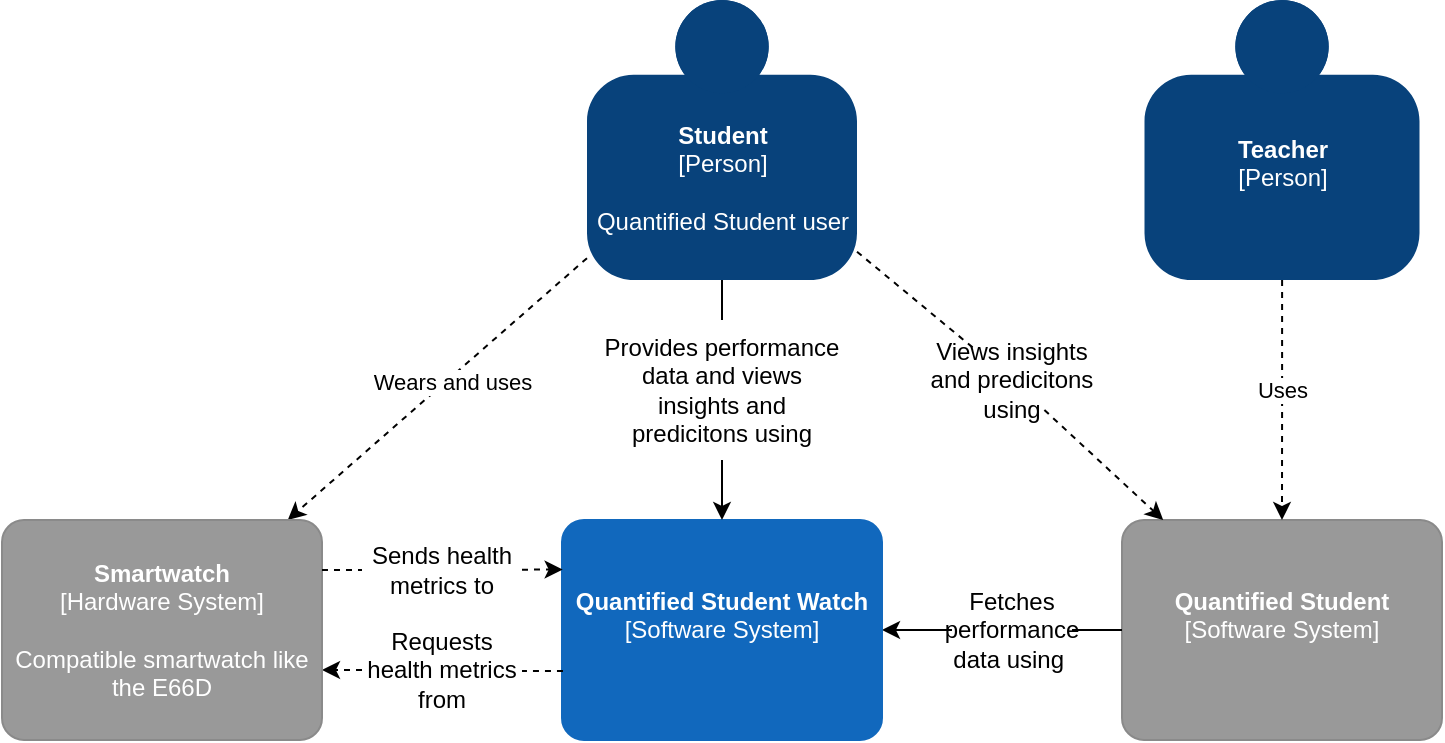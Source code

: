 <mxfile version="15.9.5" type="google" pages="4"><diagram id="r4ugQCo9RGXj-DaAHsYB" name="Context"><mxGraphModel dx="1038" dy="635" grid="1" gridSize="10" guides="1" tooltips="1" connect="1" arrows="1" fold="1" page="1" pageScale="1" pageWidth="850" pageHeight="1100" math="0" shadow="0"><root><mxCell id="0"/><mxCell id="1" parent="0"/><mxCell id="RncgOZN2GwANFHtEWUyA-7" style="edgeStyle=orthogonalEdgeStyle;rounded=0;orthogonalLoop=1;jettySize=auto;html=1;exitX=0;exitY=0.5;exitDx=0;exitDy=0;exitPerimeter=0;startArrow=none;" parent="1" source="aAGBp2uq2jqQQgpcxniH-6" target="RncgOZN2GwANFHtEWUyA-1" edge="1"><mxGeometry relative="1" as="geometry"/></mxCell><mxCell id="-82ApleVTWaqlhEGTbf2-3" style="edgeStyle=orthogonalEdgeStyle;rounded=0;orthogonalLoop=1;jettySize=auto;html=1;startArrow=none;entryX=1;entryY=0.682;entryDx=0;entryDy=0;entryPerimeter=0;dashed=1;" parent="1" source="-82ApleVTWaqlhEGTbf2-2" target="oMGgFRGqNjc1zTATvkdT-2" edge="1"><mxGeometry relative="1" as="geometry"><Array as="points"><mxPoint x="160" y="335"/></Array></mxGeometry></mxCell><object placeholders="1" c4Name="Quantified Student Watch" c4Type="Software System" c4Description="" label="&lt;b&gt;%c4Name%&lt;/b&gt;&lt;div&gt;[%c4Type%]&lt;/div&gt;&lt;br&gt;&lt;div&gt;%c4Description%&lt;/div&gt;" id="RncgOZN2GwANFHtEWUyA-1"><mxCell style="rounded=1;whiteSpace=wrap;html=1;labelBackgroundColor=none;fillColor=#1168BD;fontColor=#ffffff;align=center;arcSize=10;strokeColor=#1168BD;metaEdit=1;metaData={&quot;c4Type&quot;:{&quot;editable&quot;:false}};points=[[0.25,0,0],[0.5,0,0],[0.75,0,0],[1,0.25,0],[1,0.5,0],[1,0.75,0],[0.75,1,0],[0.5,1,0],[0.25,1,0],[0,0.75,0],[0,0.5,0],[0,0.25,0]];" parent="1" vertex="1"><mxGeometry x="280" y="260" width="160" height="110.0" as="geometry"/></mxCell></object><object placeholders="1" c4Name="Quantified Student" c4Type="Software System" c4Description="" label="&lt;b&gt;%c4Name%&lt;/b&gt;&lt;div&gt;[%c4Type%]&lt;/div&gt;&lt;br&gt;&lt;div&gt;%c4Description%&lt;/div&gt;" id="RncgOZN2GwANFHtEWUyA-2"><mxCell style="rounded=1;whiteSpace=wrap;html=1;labelBackgroundColor=none;fillColor=#999999;fontColor=#ffffff;align=center;arcSize=10;strokeColor=#8A8A8A;metaEdit=1;metaData={&quot;c4Type&quot;:{&quot;editable&quot;:false}};points=[[0.25,0,0],[0.5,0,0],[0.75,0,0],[1,0.25,0],[1,0.5,0],[1,0.75,0],[0.75,1,0],[0.5,1,0],[0.25,1,0],[0,0.75,0],[0,0.5,0],[0,0.25,0]];" parent="1" vertex="1"><mxGeometry x="560" y="260" width="160" height="110.0" as="geometry"/></mxCell></object><mxCell id="RncgOZN2GwANFHtEWUyA-5" style="edgeStyle=orthogonalEdgeStyle;rounded=0;orthogonalLoop=1;jettySize=auto;html=1;startArrow=none;" parent="1" source="aAGBp2uq2jqQQgpcxniH-2" target="RncgOZN2GwANFHtEWUyA-1" edge="1"><mxGeometry relative="1" as="geometry"/></mxCell><mxCell id="oMGgFRGqNjc1zTATvkdT-6" style="rounded=0;orthogonalLoop=1;jettySize=auto;html=1;dashed=1;" parent="1" source="RncgOZN2GwANFHtEWUyA-3" target="oMGgFRGqNjc1zTATvkdT-2" edge="1"><mxGeometry relative="1" as="geometry"/></mxCell><mxCell id="jpMvqcjfUp_zbNx99FIP-2" value="Wears and uses" style="edgeLabel;html=1;align=center;verticalAlign=middle;resizable=0;points=[];" parent="oMGgFRGqNjc1zTATvkdT-6" vertex="1" connectable="0"><mxGeometry x="-0.112" y="-2" relative="1" as="geometry"><mxPoint y="5" as="offset"/></mxGeometry></mxCell><object placeholders="1" c4Name="Student" c4Type="Person" c4Description="Quantified Student user" label="&lt;b&gt;%c4Name%&lt;/b&gt;&lt;div&gt;[%c4Type%]&lt;/div&gt;&lt;br&gt;&lt;div&gt;%c4Description%&lt;/div&gt;" id="RncgOZN2GwANFHtEWUyA-3"><mxCell style="html=1;dashed=0;whitespace=wrap;fillColor=#08427b;strokeColor=none;fontColor=#ffffff;shape=mxgraph.c4.person;align=center;metaEdit=1;points=[[0.5,0,0],[1,0.5,0],[1,0.75,0],[0.75,1,0],[0.5,1,0],[0.25,1,0],[0,0.75,0],[0,0.5,0]];metaData={&quot;c4Type&quot;:{&quot;editable&quot;:false}};" parent="1" vertex="1"><mxGeometry x="292.5" width="135" height="140" as="geometry"/></mxCell></object><mxCell id="RncgOZN2GwANFHtEWUyA-9" style="rounded=0;orthogonalLoop=1;jettySize=auto;html=1;edgeStyle=orthogonalEdgeStyle;dashed=1;" parent="1" source="RncgOZN2GwANFHtEWUyA-4" target="RncgOZN2GwANFHtEWUyA-2" edge="1"><mxGeometry relative="1" as="geometry"/></mxCell><mxCell id="3UBULqxU7dHXolQ6Wb6Y-1" value="Uses" style="edgeLabel;html=1;align=center;verticalAlign=middle;resizable=0;points=[];" parent="RncgOZN2GwANFHtEWUyA-9" vertex="1" connectable="0"><mxGeometry x="-0.284" y="-1" relative="1" as="geometry"><mxPoint x="1" y="12" as="offset"/></mxGeometry></mxCell><object placeholders="1" c4Name="Teacher" c4Type="Person" c4Description="" label="&lt;b&gt;%c4Name%&lt;/b&gt;&lt;div&gt;[%c4Type%]&lt;/div&gt;&lt;br&gt;&lt;div&gt;%c4Description%&lt;/div&gt;" id="RncgOZN2GwANFHtEWUyA-4"><mxCell style="html=1;dashed=0;whitespace=wrap;fillColor=#08427b;strokeColor=none;fontColor=#ffffff;shape=mxgraph.c4.person;align=center;metaEdit=1;points=[[0.5,0,0],[1,0.5,0],[1,0.75,0],[0.75,1,0],[0.5,1,0],[0.25,1,0],[0,0.75,0],[0,0.5,0]];metaData={&quot;c4Type&quot;:{&quot;editable&quot;:false}};" parent="1" vertex="1"><mxGeometry x="571.25" width="137.5" height="140" as="geometry"/></mxCell></object><mxCell id="RncgOZN2GwANFHtEWUyA-8" style="rounded=0;orthogonalLoop=1;jettySize=auto;html=1;dashed=1;startArrow=none;" parent="1" source="aAGBp2uq2jqQQgpcxniH-9" target="RncgOZN2GwANFHtEWUyA-2" edge="1"><mxGeometry relative="1" as="geometry"/></mxCell><mxCell id="aAGBp2uq2jqQQgpcxniH-2" value="Provides performance data and views insights and predicitons using" style="text;html=1;strokeColor=none;fillColor=none;align=center;verticalAlign=middle;whiteSpace=wrap;rounded=0;" parent="1" vertex="1"><mxGeometry x="300" y="160" width="120" height="70" as="geometry"/></mxCell><mxCell id="aAGBp2uq2jqQQgpcxniH-3" value="" style="edgeStyle=orthogonalEdgeStyle;rounded=0;orthogonalLoop=1;jettySize=auto;html=1;endArrow=none;" parent="1" source="RncgOZN2GwANFHtEWUyA-3" target="aAGBp2uq2jqQQgpcxniH-2" edge="1"><mxGeometry relative="1" as="geometry"><mxPoint x="380" y="190" as="sourcePoint"/><mxPoint x="380" y="260" as="targetPoint"/></mxGeometry></mxCell><mxCell id="aAGBp2uq2jqQQgpcxniH-6" value="Fetches performance data using&amp;nbsp;" style="text;html=1;strokeColor=none;fillColor=none;align=center;verticalAlign=middle;whiteSpace=wrap;rounded=0;" parent="1" vertex="1"><mxGeometry x="475" y="300" width="60" height="30" as="geometry"/></mxCell><mxCell id="aAGBp2uq2jqQQgpcxniH-7" value="" style="edgeStyle=orthogonalEdgeStyle;rounded=0;orthogonalLoop=1;jettySize=auto;html=1;exitX=0;exitY=0.5;exitDx=0;exitDy=0;exitPerimeter=0;endArrow=none;" parent="1" source="RncgOZN2GwANFHtEWUyA-2" target="aAGBp2uq2jqQQgpcxniH-6" edge="1"><mxGeometry relative="1" as="geometry"><mxPoint x="555" y="315" as="sourcePoint"/><mxPoint x="460" y="315" as="targetPoint"/></mxGeometry></mxCell><mxCell id="aAGBp2uq2jqQQgpcxniH-9" value="Views insights and predicitons using" style="text;html=1;strokeColor=none;fillColor=none;align=center;verticalAlign=middle;whiteSpace=wrap;rounded=0;" parent="1" vertex="1"><mxGeometry x="460" y="175" width="90" height="30" as="geometry"/></mxCell><mxCell id="aAGBp2uq2jqQQgpcxniH-10" value="" style="rounded=0;orthogonalLoop=1;jettySize=auto;html=1;dashed=1;endArrow=none;" parent="1" source="RncgOZN2GwANFHtEWUyA-3" target="aAGBp2uq2jqQQgpcxniH-9" edge="1"><mxGeometry relative="1" as="geometry"><mxPoint x="425" y="119.907" as="sourcePoint"/><mxPoint x="579.388" y="260" as="targetPoint"/></mxGeometry></mxCell><mxCell id="oMGgFRGqNjc1zTATvkdT-7" style="edgeStyle=none;rounded=0;orthogonalLoop=1;jettySize=auto;html=1;startArrow=none;startFill=1;dashed=1;entryX=0.002;entryY=0.225;entryDx=0;entryDy=0;entryPerimeter=0;" parent="1" source="5QXpLCTgBa8x2Kqb3X2E-2" target="RncgOZN2GwANFHtEWUyA-1" edge="1"><mxGeometry relative="1" as="geometry"/></mxCell><object placeholders="1" c4Name="Smartwatch" c4Type="Hardware System" c4Description="Compatible smartwatch like the E66D" label="&lt;b&gt;%c4Name%&lt;/b&gt;&lt;div&gt;[%c4Type%]&lt;/div&gt;&lt;br&gt;&lt;div&gt;%c4Description%&lt;/div&gt;" id="oMGgFRGqNjc1zTATvkdT-2"><mxCell style="rounded=1;whiteSpace=wrap;html=1;labelBackgroundColor=none;fillColor=#999999;fontColor=#ffffff;align=center;arcSize=10;strokeColor=#8A8A8A;metaEdit=1;metaData={&quot;c4Type&quot;:{&quot;editable&quot;:true}};points=[[0.25,0,0],[0.5,0,0],[0.75,0,0],[1,0.25,0],[1,0.5,0],[1,0.75,0],[0.75,1,0],[0.5,1,0],[0.25,1,0],[0,0.75,0],[0,0.5,0],[0,0.25,0]];" parent="1" vertex="1"><mxGeometry y="260" width="160" height="110.0" as="geometry"/></mxCell></object><mxCell id="5QXpLCTgBa8x2Kqb3X2E-2" value="Sends health metrics to" style="text;html=1;strokeColor=none;fillColor=none;align=center;verticalAlign=middle;whiteSpace=wrap;rounded=0;" parent="1" vertex="1"><mxGeometry x="180" y="270" width="80" height="30" as="geometry"/></mxCell><mxCell id="5QXpLCTgBa8x2Kqb3X2E-3" value="" style="edgeStyle=none;rounded=0;orthogonalLoop=1;jettySize=auto;html=1;startArrow=none;startFill=0;dashed=1;endArrow=none;exitX=1;exitY=0.227;exitDx=0;exitDy=0;exitPerimeter=0;" parent="1" source="oMGgFRGqNjc1zTATvkdT-2" target="5QXpLCTgBa8x2Kqb3X2E-2" edge="1"><mxGeometry relative="1" as="geometry"><mxPoint x="200" y="315" as="sourcePoint"/><mxPoint x="290" y="315" as="targetPoint"/></mxGeometry></mxCell><mxCell id="-82ApleVTWaqlhEGTbf2-2" value="Requests health metrics from" style="text;html=1;strokeColor=none;fillColor=none;align=center;verticalAlign=middle;whiteSpace=wrap;rounded=0;" parent="1" vertex="1"><mxGeometry x="180" y="320" width="80" height="30" as="geometry"/></mxCell><mxCell id="-82ApleVTWaqlhEGTbf2-4" value="" style="edgeStyle=orthogonalEdgeStyle;rounded=0;orthogonalLoop=1;jettySize=auto;html=1;endArrow=none;dashed=1;exitX=0.003;exitY=0.686;exitDx=0;exitDy=0;entryX=1;entryY=0.5;entryDx=0;entryDy=0;exitPerimeter=0;" parent="1" source="RncgOZN2GwANFHtEWUyA-1" target="-82ApleVTWaqlhEGTbf2-2" edge="1"><mxGeometry relative="1" as="geometry"><mxPoint x="280" y="335" as="sourcePoint"/><mxPoint x="260" y="380" as="targetPoint"/></mxGeometry></mxCell></root></mxGraphModel></diagram><diagram id="vrZermJBA4XH6lAgSS60" name="Container"><mxGraphModel dx="1038" dy="635" grid="1" gridSize="10" guides="1" tooltips="1" connect="1" arrows="1" fold="1" page="1" pageScale="1" pageWidth="850" pageHeight="1100" math="0" shadow="0"><root><mxCell id="AgLf_e_iBYWpcetkO9Ak-0"/><mxCell id="AgLf_e_iBYWpcetkO9Ak-1" parent="AgLf_e_iBYWpcetkO9Ak-0"/><mxCell id="TOjAfKtjoSfhVrGKK1VR-0" style="edgeStyle=orthogonalEdgeStyle;rounded=0;orthogonalLoop=1;jettySize=auto;html=1;dashed=1;" parent="AgLf_e_iBYWpcetkO9Ak-1" source="iGzWavbqW7BlWW2lgUxQ-0" target="iGzWavbqW7BlWW2lgUxQ-9" edge="1"><mxGeometry relative="1" as="geometry"><Array as="points"><mxPoint x="770" y="455"/></Array></mxGeometry></mxCell><mxCell id="_gDTXwSiiKHXGOwaL7nw-7" value="Makes API calls to&lt;br&gt;[JSON/HTTPS]" style="edgeLabel;html=1;align=center;verticalAlign=middle;resizable=0;points=[];" parent="TOjAfKtjoSfhVrGKK1VR-0" vertex="1" connectable="0"><mxGeometry x="0.311" y="1" relative="1" as="geometry"><mxPoint x="49" y="-6" as="offset"/></mxGeometry></mxCell><object placeholders="1" c4Name="Quantified Student" c4Type="Software System" c4Description="" label="&lt;b&gt;%c4Name%&lt;/b&gt;&lt;div&gt;[%c4Type%]&lt;/div&gt;&lt;br&gt;&lt;div&gt;%c4Description%&lt;/div&gt;" id="iGzWavbqW7BlWW2lgUxQ-0"><mxCell style="rounded=1;whiteSpace=wrap;html=1;labelBackgroundColor=none;fillColor=#999999;fontColor=#ffffff;align=center;arcSize=10;strokeColor=#8A8A8A;metaEdit=1;metaData={&quot;c4Type&quot;:{&quot;editable&quot;:false}};points=[[0.25,0,0],[0.5,0,0],[0.75,0,0],[1,0.25,0],[1,0.5,0],[1,0.75,0],[0.75,1,0],[0.5,1,0],[0.25,1,0],[0,0.75,0],[0,0.5,0],[0,0.25,0]];" parent="AgLf_e_iBYWpcetkO9Ak-1" vertex="1"><mxGeometry x="690" y="240" width="160" height="110.0" as="geometry"/></mxCell></object><mxCell id="1eV_i8yiVxQSCHb4JNfb-1" style="edgeStyle=orthogonalEdgeStyle;rounded=0;orthogonalLoop=1;jettySize=auto;html=1;fontSize=12;exitX=0.5;exitY=1;exitDx=0;exitDy=0;exitPerimeter=0;startArrow=none;" parent="AgLf_e_iBYWpcetkO9Ak-1" source="_gDTXwSiiKHXGOwaL7nw-0" target="iGzWavbqW7BlWW2lgUxQ-8" edge="1"><mxGeometry relative="1" as="geometry"/></mxCell><mxCell id="TOjAfKtjoSfhVrGKK1VR-2" style="rounded=0;orthogonalLoop=1;jettySize=auto;html=1;entryX=0.459;entryY=0;entryDx=0;entryDy=0;entryPerimeter=0;startArrow=none;startFill=0;dashed=1;" parent="AgLf_e_iBYWpcetkO9Ak-1" source="JSCEpnOJBQA-nkV6Qyp9-0" target="iGzWavbqW7BlWW2lgUxQ-0" edge="1"><mxGeometry relative="1" as="geometry"/></mxCell><mxCell id="iGzWavbqW7BlWW2lgUxQ-5" style="edgeStyle=orthogonalEdgeStyle;rounded=0;orthogonalLoop=1;jettySize=auto;html=1;dashed=1;" parent="AgLf_e_iBYWpcetkO9Ak-1" source="7Hp1u4u80mzmHcJLmVHC-0" target="iGzWavbqW7BlWW2lgUxQ-0" edge="1"><mxGeometry relative="1" as="geometry"><Array as="points"/></mxGeometry></mxCell><mxCell id="P3jIL2lAvPqq74_qsvIQ-1" value="Uses" style="edgeLabel;html=1;align=center;verticalAlign=middle;resizable=0;points=[];" parent="iGzWavbqW7BlWW2lgUxQ-5" vertex="1" connectable="0"><mxGeometry x="0.221" y="2" relative="1" as="geometry"><mxPoint x="-2" y="-11" as="offset"/></mxGeometry></mxCell><mxCell id="iGzWavbqW7BlWW2lgUxQ-3" value="" style="swimlane;startSize=0;dashed=1;strokeWidth=1;perimeterSpacing=0;strokeColor=#B3B3B3;" parent="AgLf_e_iBYWpcetkO9Ak-1" vertex="1"><mxGeometry x="190" y="220" width="460" height="340" as="geometry"><mxRectangle x="190" y="220" width="50" height="40" as="alternateBounds"/></mxGeometry></mxCell><mxCell id="iGzWavbqW7BlWW2lgUxQ-14" style="edgeStyle=none;rounded=0;orthogonalLoop=1;jettySize=auto;html=1;fontSize=12;exitX=0.5;exitY=1;exitDx=0;exitDy=0;exitPerimeter=0;" parent="iGzWavbqW7BlWW2lgUxQ-3" source="iGzWavbqW7BlWW2lgUxQ-8" target="iGzWavbqW7BlWW2lgUxQ-9" edge="1"><mxGeometry relative="1" as="geometry"><Array as="points"><mxPoint x="370" y="160"/></Array></mxGeometry></mxCell><mxCell id="_gDTXwSiiKHXGOwaL7nw-6" value="Makes API calls to&lt;br&gt;[JSON/HTTPS]" style="edgeLabel;html=1;align=center;verticalAlign=middle;resizable=0;points=[];" parent="iGzWavbqW7BlWW2lgUxQ-14" vertex="1" connectable="0"><mxGeometry x="0.187" relative="1" as="geometry"><mxPoint y="-6" as="offset"/></mxGeometry></mxCell><object placeholders="1" c4Name="Mobile application" c4Type="Container" c4Technology="Android and Kotlin" c4Description="Provides an interface for the student to connect to a smartwatch and view insights and predicitons" label="&lt;b&gt;%c4Name%&lt;/b&gt;&lt;div&gt;[%c4Type%: %c4Technology%]&lt;/div&gt;&lt;br&gt;&lt;div&gt;%c4Description%&lt;/div&gt;" id="iGzWavbqW7BlWW2lgUxQ-8"><mxCell style="rounded=1;whiteSpace=wrap;html=1;labelBackgroundColor=none;fillColor=#438DD5;fontColor=#ffffff;align=center;arcSize=10;strokeColor=#3C7FC0;metaEdit=1;metaData={&quot;c4Type&quot;:{&quot;editable&quot;:false}};points=[[0.25,0,0],[0.5,0,0],[0.75,0,0],[1,0.25,0],[1,0.5,0],[1,0.75,0],[0.75,1,0],[0.5,1,0],[0.25,1,0],[0,0.75,0],[0,0.5,0],[0,0.25,0]];dashed=1;" parent="iGzWavbqW7BlWW2lgUxQ-3" vertex="1"><mxGeometry x="290" y="20" width="160" height="110.0" as="geometry"/></mxCell></object><mxCell id="iGzWavbqW7BlWW2lgUxQ-15" style="edgeStyle=none;rounded=0;orthogonalLoop=1;jettySize=auto;html=1;fontSize=12;startArrow=none;startFill=1;" parent="iGzWavbqW7BlWW2lgUxQ-3" source="_gDTXwSiiKHXGOwaL7nw-3" target="iGzWavbqW7BlWW2lgUxQ-11" edge="1"><mxGeometry relative="1" as="geometry"/></mxCell><object c4Name="REST API" c4Type="Container" c4Technology="C# and ASP.NET Core" c4Description="Provides student performance data storage via a JSON/HTTPS API" label="&lt;b&gt;%c4Name%&lt;/b&gt;&lt;div&gt;[%c4Type%: %c4Technology%]&lt;/div&gt;&lt;br&gt;&lt;div&gt;%c4Description%&lt;/div&gt;" placeholders="1" id="iGzWavbqW7BlWW2lgUxQ-9"><mxCell style="rounded=1;whiteSpace=wrap;html=1;labelBackgroundColor=none;fillColor=#438DD5;fontColor=#ffffff;align=center;arcSize=10;strokeColor=#3C7FC0;metaEdit=1;metaData={&quot;c4Type&quot;:{&quot;editable&quot;:false}};points=[[0.25,0,0],[0.5,0,0],[0.75,0,0],[1,0.25,0],[1,0.5,0],[1,0.75,0],[0.75,1,0],[0.5,1,0],[0.25,1,0],[0,0.75,0],[0,0.5,0],[0,0.25,0]];dashed=1;" parent="iGzWavbqW7BlWW2lgUxQ-3" vertex="1"><mxGeometry x="290" y="190" width="160" height="110.0" as="geometry"/></mxCell></object><object placeholders="1" c4Type="Database" c4Container="Container" c4Technology="Microsoft SQL server" c4Description="Stores student performance data" label="%c4Type%&lt;div style=&quot;font-size: 12px;&quot;&gt;[%c4Container%:&amp;nbsp;%c4Technology%]&lt;/div&gt;&lt;br style=&quot;font-size: 12px;&quot;&gt;&lt;div style=&quot;font-size: 12px;&quot;&gt;%c4Description%&lt;/div&gt;" id="iGzWavbqW7BlWW2lgUxQ-11"><mxCell style="shape=cylinder;whiteSpace=wrap;html=1;boundedLbl=1;rounded=0;labelBackgroundColor=none;fillColor=#438DD5;fontSize=12;fontColor=#ffffff;align=center;strokeColor=#3C7FC0;metaEdit=1;points=[[0.5,0,0],[1,0.25,0],[1,0.5,0],[1,0.75,0],[0.5,1,0],[0,0.75,0],[0,0.5,0],[0,0.25,0]];metaData={&quot;c4Type&quot;:{&quot;editable&quot;:false}};dashed=1;fontStyle=0" parent="iGzWavbqW7BlWW2lgUxQ-3" vertex="1"><mxGeometry x="10" y="190" width="160" height="110" as="geometry"/></mxCell></object><mxCell id="iGzWavbqW7BlWW2lgUxQ-12" value="Quantified Student Watch&lt;font&gt;&lt;br style=&quot;font-size: 12px&quot;&gt;&lt;font style=&quot;font-size: 10px&quot;&gt;Software system&lt;/font&gt;&lt;/font&gt;" style="text;html=1;align=left;verticalAlign=middle;resizable=0;points=[];autosize=1;strokeColor=none;fillColor=none;fontSize=12;" parent="iGzWavbqW7BlWW2lgUxQ-3" vertex="1"><mxGeometry y="310" width="150" height="30" as="geometry"/></mxCell><mxCell id="_gDTXwSiiKHXGOwaL7nw-3" value="Reads from and writes to" style="text;html=1;strokeColor=none;fillColor=none;align=center;verticalAlign=middle;whiteSpace=wrap;rounded=0;" parent="iGzWavbqW7BlWW2lgUxQ-3" vertex="1"><mxGeometry x="200" y="230" width="60" height="30" as="geometry"/></mxCell><mxCell id="_gDTXwSiiKHXGOwaL7nw-4" value="" style="edgeStyle=none;rounded=0;orthogonalLoop=1;jettySize=auto;html=1;fontSize=12;startArrow=classic;startFill=1;endArrow=none;" parent="iGzWavbqW7BlWW2lgUxQ-3" source="iGzWavbqW7BlWW2lgUxQ-9" target="_gDTXwSiiKHXGOwaL7nw-3" edge="1"><mxGeometry relative="1" as="geometry"><mxPoint x="390" y="455" as="sourcePoint"/><mxPoint x="270" y="455" as="targetPoint"/></mxGeometry></mxCell><mxCell id="_gDTXwSiiKHXGOwaL7nw-5" value="[Entity Framework]" style="text;html=1;strokeColor=none;fillColor=none;align=center;verticalAlign=middle;whiteSpace=wrap;rounded=0;" parent="iGzWavbqW7BlWW2lgUxQ-3" vertex="1"><mxGeometry x="160" y="260" width="140" height="30" as="geometry"/></mxCell><mxCell id="JSCEpnOJBQA-nkV6Qyp9-0" value="Views insights and predicitons using" style="text;html=1;strokeColor=none;fillColor=none;align=center;verticalAlign=middle;whiteSpace=wrap;rounded=0;" parent="AgLf_e_iBYWpcetkO9Ak-1" vertex="1"><mxGeometry x="630" y="150" width="90" height="30" as="geometry"/></mxCell><mxCell id="JSCEpnOJBQA-nkV6Qyp9-1" value="" style="rounded=0;orthogonalLoop=1;jettySize=auto;html=1;entryX=0.291;entryY=-0.012;entryDx=0;entryDy=0;entryPerimeter=0;startArrow=none;startFill=0;endArrow=none;dashed=1;" parent="AgLf_e_iBYWpcetkO9Ak-1" source="nq15gLQc5Gex7o8TPf1z-0" target="JSCEpnOJBQA-nkV6Qyp9-0" edge="1"><mxGeometry relative="1" as="geometry"><mxPoint x="650" y="124.867" as="sourcePoint"/><mxPoint x="763.44" y="240" as="targetPoint"/></mxGeometry></mxCell><mxCell id="_gDTXwSiiKHXGOwaL7nw-0" value="Provides performance data and views insights and predicitons using" style="text;html=1;strokeColor=none;fillColor=none;align=center;verticalAlign=middle;whiteSpace=wrap;rounded=0;" parent="AgLf_e_iBYWpcetkO9Ak-1" vertex="1"><mxGeometry x="495" y="150" width="130" height="70" as="geometry"/></mxCell><mxCell id="_gDTXwSiiKHXGOwaL7nw-1" value="" style="edgeStyle=orthogonalEdgeStyle;rounded=0;orthogonalLoop=1;jettySize=auto;html=1;fontSize=12;endArrow=none;" parent="AgLf_e_iBYWpcetkO9Ak-1" source="nq15gLQc5Gex7o8TPf1z-0" target="_gDTXwSiiKHXGOwaL7nw-0" edge="1"><mxGeometry relative="1" as="geometry"><mxPoint x="460" y="130" as="sourcePoint"/><mxPoint x="560.0" y="250" as="targetPoint"/><Array as="points"><mxPoint x="560" y="140"/></Array></mxGeometry></mxCell><mxCell id="FyoyluBeymThIu5S5Vs--0" style="edgeStyle=none;rounded=0;orthogonalLoop=1;jettySize=auto;html=1;dashed=1;startArrow=none;startFill=0;endArrow=classic;endFill=1;" parent="AgLf_e_iBYWpcetkO9Ak-1" source="nq15gLQc5Gex7o8TPf1z-0" target="6dyGmCs51-P326m3v4ti-0" edge="1"><mxGeometry relative="1" as="geometry"/></mxCell><mxCell id="KNlcfD-SsVbpHanWbrrm-1" value="Wears and uses" style="edgeLabel;html=1;align=center;verticalAlign=middle;resizable=0;points=[];" parent="FyoyluBeymThIu5S5Vs--0" vertex="1" connectable="0"><mxGeometry x="-0.071" y="-1" relative="1" as="geometry"><mxPoint as="offset"/></mxGeometry></mxCell><object placeholders="1" c4Name="Student" c4Type="Person" c4Description="Quantified Student user" label="&lt;b&gt;%c4Name%&lt;/b&gt;&lt;div&gt;[%c4Type%]&lt;/div&gt;&lt;br&gt;&lt;div&gt;%c4Description%&lt;/div&gt;" id="nq15gLQc5Gex7o8TPf1z-0"><mxCell style="html=1;dashed=0;whitespace=wrap;fillColor=#08427b;strokeColor=none;fontColor=#ffffff;shape=mxgraph.c4.person;align=center;metaEdit=1;points=[[0.5,0,0],[1,0.5,0],[1,0.75,0],[0.75,1,0],[0.5,1,0],[0.25,1,0],[0,0.75,0],[0,0.5,0]];metaData={&quot;c4Type&quot;:{&quot;editable&quot;:false}};" parent="AgLf_e_iBYWpcetkO9Ak-1" vertex="1"><mxGeometry x="492.5" width="135" height="140" as="geometry"/></mxCell></object><object placeholders="1" c4Name="Teacher" c4Type="Person" c4Description="" label="&lt;b&gt;%c4Name%&lt;/b&gt;&lt;div&gt;[%c4Type%]&lt;/div&gt;&lt;br&gt;&lt;div&gt;%c4Description%&lt;/div&gt;" id="7Hp1u4u80mzmHcJLmVHC-0"><mxCell style="html=1;dashed=0;whitespace=wrap;fillColor=#08427b;strokeColor=none;fontColor=#ffffff;shape=mxgraph.c4.person;align=center;metaEdit=1;points=[[0.5,0,0],[1,0.5,0],[1,0.75,0],[0.75,1,0],[0.5,1,0],[0.25,1,0],[0,0.75,0],[0,0.5,0]];metaData={&quot;c4Type&quot;:{&quot;editable&quot;:false}};" parent="AgLf_e_iBYWpcetkO9Ak-1" vertex="1"><mxGeometry x="701.25" width="137.5" height="140" as="geometry"/></mxCell></object><mxCell id="FyoyluBeymThIu5S5Vs--1" style="edgeStyle=none;rounded=0;orthogonalLoop=1;jettySize=auto;html=1;dashed=1;startArrow=none;startFill=0;endArrow=classic;endFill=1;exitX=1;exitY=0.25;exitDx=0;exitDy=0;exitPerimeter=0;entryX=0;entryY=0.25;entryDx=0;entryDy=0;entryPerimeter=0;" parent="AgLf_e_iBYWpcetkO9Ak-1" source="6dyGmCs51-P326m3v4ti-0" target="iGzWavbqW7BlWW2lgUxQ-8" edge="1"><mxGeometry relative="1" as="geometry"/></mxCell><mxCell id="KNlcfD-SsVbpHanWbrrm-0" value="Sends health metrics to&lt;br&gt;&lt;span&gt;[BTLE]&lt;/span&gt;" style="edgeLabel;html=1;align=center;verticalAlign=middle;resizable=0;points=[];" parent="FyoyluBeymThIu5S5Vs--1" vertex="1" connectable="0"><mxGeometry x="-0.216" y="-1" relative="1" as="geometry"><mxPoint x="25" y="-1" as="offset"/></mxGeometry></mxCell><object placeholders="1" c4Name="Smartwatch" c4Type="Hardware System" c4Description="Compatible smartwatch like the E66D" label="&lt;b&gt;%c4Name%&lt;/b&gt;&lt;div&gt;[%c4Type%]&lt;/div&gt;&lt;br&gt;&lt;div&gt;%c4Description%&lt;/div&gt;" id="6dyGmCs51-P326m3v4ti-0"><mxCell style="rounded=1;whiteSpace=wrap;html=1;labelBackgroundColor=none;fillColor=#999999;fontColor=#ffffff;align=center;arcSize=10;strokeColor=#8A8A8A;metaEdit=1;metaData={&quot;c4Type&quot;:{&quot;editable&quot;:true}};points=[[0.25,0,0],[0.5,0,0],[0.75,0,0],[1,0.25,0],[1,0.5,0],[1,0.75,0],[0.75,1,0],[0.5,1,0],[0.25,1,0],[0,0.75,0],[0,0.5,0],[0,0.25,0]];" parent="AgLf_e_iBYWpcetkO9Ak-1" vertex="1"><mxGeometry y="240" width="160" height="110.0" as="geometry"/></mxCell></object><mxCell id="1JrjOkw2hHsF5T44aa4Z-7" style="edgeStyle=orthogonalEdgeStyle;rounded=0;orthogonalLoop=1;jettySize=auto;html=1;dashed=1;entryX=1;entryY=0.75;entryDx=0;entryDy=0;entryPerimeter=0;exitX=0;exitY=0.75;exitDx=0;exitDy=0;exitPerimeter=0;" parent="AgLf_e_iBYWpcetkO9Ak-1" source="iGzWavbqW7BlWW2lgUxQ-8" target="6dyGmCs51-P326m3v4ti-0" edge="1"><mxGeometry relative="1" as="geometry"/></mxCell><mxCell id="1JrjOkw2hHsF5T44aa4Z-8" value="Requests health metrics from&lt;br&gt;&lt;span&gt;[BTLE]&lt;/span&gt;" style="edgeLabel;html=1;align=center;verticalAlign=middle;resizable=0;points=[];" parent="1JrjOkw2hHsF5T44aa4Z-7" vertex="1" connectable="0"><mxGeometry x="0.083" y="1" relative="1" as="geometry"><mxPoint x="3" as="offset"/></mxGeometry></mxCell></root></mxGraphModel></diagram><diagram id="U7-60U7Dwdl8SnZLOcCh" name="Component - Mobile application"><mxGraphModel dx="1422" dy="754" grid="1" gridSize="10" guides="1" tooltips="1" connect="1" arrows="1" fold="1" page="1" pageScale="1" pageWidth="850" pageHeight="1100" math="0" shadow="0"><root><mxCell id="GZOSf7J6IDr96ii-VrN0-0"/><mxCell id="GZOSf7J6IDr96ii-VrN0-1" parent="GZOSf7J6IDr96ii-VrN0-0"/><mxCell id="QiexrNJuHhCH6EJ_ZlhG-0" value="" style="swimlane;startSize=0;dashed=1;strokeWidth=1;perimeterSpacing=0;strokeColor=#B3B3B3;" parent="GZOSf7J6IDr96ii-VrN0-1" vertex="1"><mxGeometry x="240" y="240" width="280" height="190" as="geometry"><mxRectangle x="40" y="240" width="50" height="40" as="alternateBounds"/></mxGeometry></mxCell><mxCell id="QiexrNJuHhCH6EJ_ZlhG-1" value="&lt;font&gt;Mobile application&lt;br style=&quot;font-size: 12px&quot;&gt;&lt;span style=&quot;font-size: 10px&quot;&gt;Container&lt;/span&gt;&lt;br&gt;&lt;/font&gt;" style="text;html=1;align=left;verticalAlign=middle;resizable=0;points=[];autosize=1;strokeColor=none;fillColor=none;fontSize=12;" parent="QiexrNJuHhCH6EJ_ZlhG-0" vertex="1"><mxGeometry y="160" width="110" height="30" as="geometry"/></mxCell><object placeholders="1" c4Name="Health Metrics Service" c4Type="Component" c4Technology="Service" c4Description="" label="&lt;b&gt;%c4Name%&lt;/b&gt;&lt;div&gt;[%c4Type%: %c4Technology%]&lt;/div&gt;&lt;br&gt;&lt;div&gt;%c4Description%&lt;/div&gt;" id="QiexrNJuHhCH6EJ_ZlhG-7"><mxCell style="rounded=1;whiteSpace=wrap;html=1;labelBackgroundColor=none;fillColor=#85BBF0;fontColor=#ffffff;align=center;arcSize=10;strokeColor=#78A8D8;metaEdit=1;metaData={&quot;c4Type&quot;:{&quot;editable&quot;:true}};points=[[0.25,0,0],[0.5,0,0],[0.75,0,0],[1,0.25,0],[1,0.5,0],[1,0.75,0],[0.75,1,0],[0.5,1,0],[0.25,1,0],[0,0.75,0],[0,0.5,0],[0,0.25,0]];" parent="QiexrNJuHhCH6EJ_ZlhG-0" vertex="1"><mxGeometry x="60" y="30" width="160" height="110.0" as="geometry"/></mxCell></object><mxCell id="DeSnccKlang2I6HTHufv-3" style="edgeStyle=orthogonalEdgeStyle;rounded=0;orthogonalLoop=1;jettySize=auto;html=1;dashed=1;startArrow=none;" parent="GZOSf7J6IDr96ii-VrN0-1" source="5Yw_J_3rV-HM5oH8S7bK-0" edge="1"><mxGeometry relative="1" as="geometry"><mxPoint x="380" y="270" as="targetPoint"/></mxGeometry></mxCell><mxCell id="NEXgNionC0EG7O2Lnnu7-0" style="rounded=0;orthogonalLoop=1;jettySize=auto;html=1;dashed=1;startArrow=none;startFill=0;endArrow=classic;endFill=1;" parent="GZOSf7J6IDr96ii-VrN0-1" source="5Yw_J_3rV-HM5oH8S7bK-1" target="NAOJBvQgquZRZY-kbCBH-0" edge="1"><mxGeometry relative="1" as="geometry"><Array as="points"><mxPoint x="240" y="190"/></Array></mxGeometry></mxCell><mxCell id="NEXgNionC0EG7O2Lnnu7-1" value="Wears and uses" style="edgeLabel;html=1;align=center;verticalAlign=middle;resizable=0;points=[];" parent="NEXgNionC0EG7O2Lnnu7-0" vertex="1" connectable="0"><mxGeometry x="0.082" relative="1" as="geometry"><mxPoint x="8" y="-10" as="offset"/></mxGeometry></mxCell><object placeholders="1" c4Name="Student" c4Type="Person" c4Description="Quantified Student user" label="&lt;b&gt;%c4Name%&lt;/b&gt;&lt;div&gt;[%c4Type%]&lt;/div&gt;&lt;br&gt;&lt;div&gt;%c4Description%&lt;/div&gt;" id="5Yw_J_3rV-HM5oH8S7bK-1"><mxCell style="html=1;dashed=0;whitespace=wrap;fillColor=#08427b;strokeColor=none;fontColor=#ffffff;shape=mxgraph.c4.person;align=center;metaEdit=1;points=[[0.5,0,0],[1,0.5,0],[1,0.75,0],[0.75,1,0],[0.5,1,0],[0.25,1,0],[0,0.75,0],[0,0.5,0]];metaData={&quot;c4Type&quot;:{&quot;editable&quot;:false}};" parent="GZOSf7J6IDr96ii-VrN0-1" vertex="1"><mxGeometry x="312.5" width="135" height="140" as="geometry"/></mxCell></object><mxCell id="5Yw_J_3rV-HM5oH8S7bK-0" value="Provides performance data and views insights and predicitons using" style="text;html=1;strokeColor=none;fillColor=none;align=center;verticalAlign=middle;whiteSpace=wrap;rounded=0;" parent="GZOSf7J6IDr96ii-VrN0-1" vertex="1"><mxGeometry x="315" y="160" width="130" height="70" as="geometry"/></mxCell><mxCell id="DeSnccKlang2I6HTHufv-4" value="" style="edgeStyle=orthogonalEdgeStyle;rounded=0;orthogonalLoop=1;jettySize=auto;html=1;dashed=1;endArrow=none;" parent="GZOSf7J6IDr96ii-VrN0-1" source="5Yw_J_3rV-HM5oH8S7bK-1" target="5Yw_J_3rV-HM5oH8S7bK-0" edge="1"><mxGeometry relative="1" as="geometry"><mxPoint x="380" y="140" as="sourcePoint"/><mxPoint x="380" y="270" as="targetPoint"/></mxGeometry></mxCell><object c4Name="REST API" c4Type="Container" c4Technology="C# and ASP.NET Core" c4Description="Provides student performance data storage via a JSON/HTTPS API" label="&lt;b&gt;%c4Name%&lt;/b&gt;&lt;div&gt;[%c4Type%: %c4Technology%]&lt;/div&gt;&lt;br&gt;&lt;div&gt;%c4Description%&lt;/div&gt;" placeholders="1" id="iYaKiH27VJsfJ83Lznxb-0"><mxCell style="rounded=1;whiteSpace=wrap;html=1;labelBackgroundColor=none;fillColor=#438DD5;fontColor=#ffffff;align=center;arcSize=10;strokeColor=#3C7FC0;metaEdit=1;metaData={&quot;c4Type&quot;:{&quot;editable&quot;:false}};points=[[0.25,0,0],[0.5,0,0],[0.75,0,0],[1,0.25,0],[1,0.5,0],[1,0.75,0],[0.75,1,0],[0.5,1,0],[0.25,1,0],[0,0.75,0],[0,0.5,0],[0,0.25,0]];dashed=1;" parent="GZOSf7J6IDr96ii-VrN0-1" vertex="1"><mxGeometry x="600" y="270" width="160" height="110.0" as="geometry"/></mxCell></object><mxCell id="1C1cdchi9yubNP5Eg-Xg-0" style="edgeStyle=orthogonalEdgeStyle;rounded=0;orthogonalLoop=1;jettySize=auto;html=1;dashed=1;" parent="GZOSf7J6IDr96ii-VrN0-1" source="QiexrNJuHhCH6EJ_ZlhG-7" target="iYaKiH27VJsfJ83Lznxb-0" edge="1"><mxGeometry relative="1" as="geometry"/></mxCell><mxCell id="1C1cdchi9yubNP5Eg-Xg-2" value="Makes API calls to&lt;br&gt;[JSON/HTTPS]" style="edgeLabel;html=1;align=center;verticalAlign=middle;resizable=0;points=[];" parent="1C1cdchi9yubNP5Eg-Xg-0" vertex="1" connectable="0"><mxGeometry x="0.249" y="1" relative="1" as="geometry"><mxPoint x="-19" y="1" as="offset"/></mxGeometry></mxCell><object placeholders="1" c4Name="Smartwatch" c4Type="Hardware System" c4Description="Compatible smartwatch like the E66D" label="&lt;b&gt;%c4Name%&lt;/b&gt;&lt;div&gt;[%c4Type%]&lt;/div&gt;&lt;br&gt;&lt;div&gt;%c4Description%&lt;/div&gt;" id="NAOJBvQgquZRZY-kbCBH-0"><mxCell style="rounded=1;whiteSpace=wrap;html=1;labelBackgroundColor=none;fillColor=#999999;fontColor=#ffffff;align=center;arcSize=10;strokeColor=#8A8A8A;metaEdit=1;metaData={&quot;c4Type&quot;:{&quot;editable&quot;:true}};points=[[0.25,0,0],[0.5,0,0],[0.75,0,0],[1,0.25,0],[1,0.5,0],[1,0.75,0],[0.75,1,0],[0.5,1,0],[0.25,1,0],[0,0.75,0],[0,0.5,0],[0,0.25,0]];" parent="GZOSf7J6IDr96ii-VrN0-1" vertex="1"><mxGeometry y="270" width="160" height="110.0" as="geometry"/></mxCell></object><mxCell id="NAOJBvQgquZRZY-kbCBH-1" style="edgeStyle=orthogonalEdgeStyle;rounded=0;orthogonalLoop=1;jettySize=auto;html=1;startArrow=none;startFill=0;dashed=1;entryX=0;entryY=0.25;entryDx=0;entryDy=0;entryPerimeter=0;" parent="GZOSf7J6IDr96ii-VrN0-1" source="iL5OdTBkfferwtqvcrNf-0" target="QiexrNJuHhCH6EJ_ZlhG-7" edge="1"><mxGeometry relative="1" as="geometry"><mxPoint x="240" y="460" as="targetPoint"/></mxGeometry></mxCell><mxCell id="iL5OdTBkfferwtqvcrNf-0" value="Sends health metrics to&lt;br&gt;&lt;span style=&quot;font-size: 11px ; background-color: rgb(255 , 255 , 255)&quot;&gt;[BTLE]&lt;/span&gt;" style="text;html=1;strokeColor=none;fillColor=none;align=center;verticalAlign=middle;whiteSpace=wrap;rounded=0;" parent="GZOSf7J6IDr96ii-VrN0-1" vertex="1"><mxGeometry x="190" y="282" width="80" height="30" as="geometry"/></mxCell><mxCell id="iL5OdTBkfferwtqvcrNf-1" value="" style="edgeStyle=orthogonalEdgeStyle;rounded=0;orthogonalLoop=1;jettySize=auto;html=1;startArrow=none;startFill=0;dashed=1;endArrow=none;exitX=1;exitY=0.25;exitDx=0;exitDy=0;exitPerimeter=0;" parent="GZOSf7J6IDr96ii-VrN0-1" source="NAOJBvQgquZRZY-kbCBH-0" target="iL5OdTBkfferwtqvcrNf-0" edge="1"><mxGeometry relative="1" as="geometry"><mxPoint x="160" y="325" as="sourcePoint"/><mxPoint x="300" y="325" as="targetPoint"/></mxGeometry></mxCell><mxCell id="lB4OPEiOwYd8zgvgcJeF-6" style="edgeStyle=orthogonalEdgeStyle;rounded=0;orthogonalLoop=1;jettySize=auto;html=1;entryX=1;entryY=0.75;entryDx=0;entryDy=0;entryPerimeter=0;dashed=1;" parent="GZOSf7J6IDr96ii-VrN0-1" source="lB4OPEiOwYd8zgvgcJeF-3" target="NAOJBvQgquZRZY-kbCBH-0" edge="1"><mxGeometry relative="1" as="geometry"/></mxCell><mxCell id="lB4OPEiOwYd8zgvgcJeF-3" value="&lt;span style=&quot;font-size: 11px ; background-color: rgb(255 , 255 , 255)&quot;&gt;Requests health metrics from&lt;br&gt;[BTLE]&lt;br&gt;&lt;/span&gt;" style="text;html=1;strokeColor=none;fillColor=none;align=center;verticalAlign=middle;whiteSpace=wrap;rounded=0;" parent="GZOSf7J6IDr96ii-VrN0-1" vertex="1"><mxGeometry x="190" y="338" width="80" height="30" as="geometry"/></mxCell><mxCell id="lB4OPEiOwYd8zgvgcJeF-4" value="" style="edgeStyle=orthogonalEdgeStyle;rounded=0;orthogonalLoop=1;jettySize=auto;html=1;dashed=1;entryX=1;entryY=0.5;entryDx=0;entryDy=0;exitX=0;exitY=0.75;exitDx=0;exitDy=0;exitPerimeter=0;endArrow=none;" parent="GZOSf7J6IDr96ii-VrN0-1" source="QiexrNJuHhCH6EJ_ZlhG-7" target="lB4OPEiOwYd8zgvgcJeF-3" edge="1"><mxGeometry relative="1" as="geometry"><mxPoint x="300" y="352.5" as="sourcePoint"/><mxPoint x="160.0" y="352.5" as="targetPoint"/></mxGeometry></mxCell></root></mxGraphModel></diagram><diagram id="APZdV0h_N6sSJTquypBh" name="Component - REST API"><mxGraphModel dx="1094" dy="1636" grid="1" gridSize="10" guides="1" tooltips="1" connect="1" arrows="1" fold="1" page="1" pageScale="1" pageWidth="850" pageHeight="1100" math="0" shadow="0"><root><mxCell id="13l83hLK9TY2kMxjrtMg-0"/><mxCell id="13l83hLK9TY2kMxjrtMg-1" parent="13l83hLK9TY2kMxjrtMg-0"/><mxCell id="X58AdPcJLayBEJ8Oi2mU-1" style="rounded=0;orthogonalLoop=1;jettySize=auto;html=1;dashed=1;" parent="13l83hLK9TY2kMxjrtMg-1" target="7C4FKBU-DZIwwDnA0nOb-2" edge="1"><mxGeometry relative="1" as="geometry"><mxPoint x="140" y="110" as="sourcePoint"/></mxGeometry></mxCell><mxCell id="X58AdPcJLayBEJ8Oi2mU-2" value="Makes API calls to&lt;br&gt;[JSON/HTTPS]" style="edgeLabel;html=1;align=center;verticalAlign=middle;resizable=0;points=[];" parent="X58AdPcJLayBEJ8Oi2mU-1" vertex="1" connectable="0"><mxGeometry x="-0.101" y="2" relative="1" as="geometry"><mxPoint x="-2" as="offset"/></mxGeometry></mxCell><mxCell id="KfVbYXuBmMZ0swVq7MY2-0" value="" style="swimlane;startSize=0;dashed=1;strokeWidth=1;perimeterSpacing=0;strokeColor=#B3B3B3;" parent="13l83hLK9TY2kMxjrtMg-1" vertex="1"><mxGeometry y="170" width="280" height="470" as="geometry"><mxRectangle x="40" y="240" width="50" height="40" as="alternateBounds"/></mxGeometry></mxCell><mxCell id="KfVbYXuBmMZ0swVq7MY2-7" value="REST API&lt;font&gt;&lt;br style=&quot;font-size: 12px&quot;&gt;&lt;span style=&quot;font-size: 10px&quot;&gt;Container&lt;/span&gt;&lt;br&gt;&lt;/font&gt;" style="text;html=1;align=left;verticalAlign=middle;resizable=0;points=[];autosize=1;strokeColor=none;fillColor=none;fontSize=12;" parent="KfVbYXuBmMZ0swVq7MY2-0" vertex="1"><mxGeometry y="440" width="70" height="30" as="geometry"/></mxCell><mxCell id="X58AdPcJLayBEJ8Oi2mU-6" style="edgeStyle=orthogonalEdgeStyle;rounded=0;orthogonalLoop=1;jettySize=auto;html=1;" parent="KfVbYXuBmMZ0swVq7MY2-0" source="7C4FKBU-DZIwwDnA0nOb-2" target="X58AdPcJLayBEJ8Oi2mU-3" edge="1"><mxGeometry relative="1" as="geometry"/></mxCell><mxCell id="X58AdPcJLayBEJ8Oi2mU-8" value="Uses" style="edgeLabel;html=1;align=center;verticalAlign=middle;resizable=0;points=[];" parent="X58AdPcJLayBEJ8Oi2mU-6" vertex="1" connectable="0"><mxGeometry x="-0.254" relative="1" as="geometry"><mxPoint y="5" as="offset"/></mxGeometry></mxCell><object placeholders="1" c4Name="Health Metrics Controller" c4Type="Component" c4Technology="ASP.NET Core MVC Controller" c4Description="" label="&lt;b&gt;%c4Name%&lt;/b&gt;&lt;div&gt;[%c4Type%: %c4Technology%]&lt;/div&gt;&lt;br&gt;&lt;div&gt;%c4Description%&lt;/div&gt;" id="7C4FKBU-DZIwwDnA0nOb-2"><mxCell style="rounded=1;whiteSpace=wrap;html=1;labelBackgroundColor=none;fillColor=#85BBF0;fontColor=#ffffff;align=center;arcSize=10;strokeColor=#78A8D8;metaEdit=1;metaData={&quot;c4Type&quot;:{&quot;editable&quot;:true}};points=[[0.25,0,0],[0.5,0,0],[0.75,0,0],[1,0.25,0],[1,0.5,0],[1,0.75,0],[0.75,1,0],[0.5,1,0],[0.25,1,0],[0,0.75,0],[0,0.5,0],[0,0.25,0]];" parent="KfVbYXuBmMZ0swVq7MY2-0" vertex="1"><mxGeometry x="60" y="30" width="160" height="110.0" as="geometry"/></mxCell></object><mxCell id="X58AdPcJLayBEJ8Oi2mU-5" style="edgeStyle=orthogonalEdgeStyle;rounded=0;orthogonalLoop=1;jettySize=auto;html=1;" parent="KfVbYXuBmMZ0swVq7MY2-0" source="X58AdPcJLayBEJ8Oi2mU-3" target="X58AdPcJLayBEJ8Oi2mU-4" edge="1"><mxGeometry relative="1" as="geometry"/></mxCell><mxCell id="X58AdPcJLayBEJ8Oi2mU-9" value="Uses" style="edgeLabel;html=1;align=center;verticalAlign=middle;resizable=0;points=[];" parent="X58AdPcJLayBEJ8Oi2mU-5" vertex="1" connectable="0"><mxGeometry x="-0.2" relative="1" as="geometry"><mxPoint y="4" as="offset"/></mxGeometry></mxCell><object placeholders="1" c4Name="Health Metrics Service" c4Type="Component" c4Technology="Service" c4Description="" label="&lt;b&gt;%c4Name%&lt;/b&gt;&lt;div&gt;[%c4Type%: %c4Technology%]&lt;/div&gt;&lt;br&gt;&lt;div&gt;%c4Description%&lt;/div&gt;" id="X58AdPcJLayBEJ8Oi2mU-3"><mxCell style="rounded=1;whiteSpace=wrap;html=1;labelBackgroundColor=none;fillColor=#85BBF0;fontColor=#ffffff;align=center;arcSize=10;strokeColor=#78A8D8;metaEdit=1;metaData={&quot;c4Type&quot;:{&quot;editable&quot;:true}};points=[[0.25,0,0],[0.5,0,0],[0.75,0,0],[1,0.25,0],[1,0.5,0],[1,0.75,0],[0.75,1,0],[0.5,1,0],[0.25,1,0],[0,0.75,0],[0,0.5,0],[0,0.25,0]];" parent="KfVbYXuBmMZ0swVq7MY2-0" vertex="1"><mxGeometry x="60" y="180" width="160" height="110.0" as="geometry"/></mxCell></object><object placeholders="1" c4Name="Health Metrics Repository" c4Type="Component" c4Technology="Repository" c4Description="" label="&lt;b&gt;%c4Name%&lt;/b&gt;&lt;div&gt;[%c4Type%: %c4Technology%]&lt;/div&gt;&lt;br&gt;&lt;div&gt;%c4Description%&lt;/div&gt;" id="X58AdPcJLayBEJ8Oi2mU-4"><mxCell style="rounded=1;whiteSpace=wrap;html=1;labelBackgroundColor=none;fillColor=#85BBF0;fontColor=#ffffff;align=center;arcSize=10;strokeColor=#78A8D8;metaEdit=1;metaData={&quot;c4Type&quot;:{&quot;editable&quot;:true}};points=[[0.25,0,0],[0.5,0,0],[0.75,0,0],[1,0.25,0],[1,0.5,0],[1,0.75,0],[0.75,1,0],[0.5,1,0],[0.25,1,0],[0,0.75,0],[0,0.5,0],[0,0.25,0]];" parent="KfVbYXuBmMZ0swVq7MY2-0" vertex="1"><mxGeometry x="60" y="330" width="160" height="110.0" as="geometry"/></mxCell></object><object placeholders="1" c4Type="Database" c4Container="Container" c4Technology="Microsoft SQL server" c4Description="Stores student performance data" label="%c4Type%&lt;div style=&quot;font-size: 12px;&quot;&gt;[%c4Container%:&amp;nbsp;%c4Technology%]&lt;/div&gt;&lt;br style=&quot;font-size: 12px;&quot;&gt;&lt;div style=&quot;font-size: 12px;&quot;&gt;%c4Description%&lt;/div&gt;" id="KfVbYXuBmMZ0swVq7MY2-6"><mxCell style="shape=cylinder;whiteSpace=wrap;html=1;boundedLbl=1;rounded=0;labelBackgroundColor=none;fillColor=#438DD5;fontSize=12;fontColor=#ffffff;align=center;strokeColor=#3C7FC0;metaEdit=1;points=[[0.5,0,0],[1,0.25,0],[1,0.5,0],[1,0.75,0],[0.5,1,0],[0,0.75,0],[0,0.5,0],[0,0.25,0]];metaData={&quot;c4Type&quot;:{&quot;editable&quot;:false}};dashed=1;fontStyle=0" parent="13l83hLK9TY2kMxjrtMg-1" vertex="1"><mxGeometry x="70" y="740" width="140" height="140" as="geometry"/></mxCell></object><mxCell id="X58AdPcJLayBEJ8Oi2mU-7" style="edgeStyle=none;rounded=0;orthogonalLoop=1;jettySize=auto;html=1;startArrow=none;" parent="13l83hLK9TY2kMxjrtMg-1" source="w8N1gU24oNj02xHqiNMH-1" target="KfVbYXuBmMZ0swVq7MY2-6" edge="1"><mxGeometry relative="1" as="geometry"/></mxCell><mxCell id="w8N1gU24oNj02xHqiNMH-0" value="Reads from and writes to" style="text;html=1;strokeColor=none;fillColor=none;align=center;verticalAlign=middle;whiteSpace=wrap;rounded=0;" parent="13l83hLK9TY2kMxjrtMg-1" vertex="1"><mxGeometry x="110" y="660" width="60" height="30" as="geometry"/></mxCell><mxCell id="w8N1gU24oNj02xHqiNMH-2" value="" style="edgeStyle=none;rounded=0;orthogonalLoop=1;jettySize=auto;html=1;endArrow=none;" parent="13l83hLK9TY2kMxjrtMg-1" source="X58AdPcJLayBEJ8Oi2mU-4" target="w8N1gU24oNj02xHqiNMH-0" edge="1"><mxGeometry relative="1" as="geometry"><mxPoint x="150" y="620" as="sourcePoint"/><mxPoint x="150" y="750" as="targetPoint"/></mxGeometry></mxCell><mxCell id="w8N1gU24oNj02xHqiNMH-1" value="[Entity Framework]" style="text;html=1;strokeColor=none;fillColor=none;align=center;verticalAlign=middle;whiteSpace=wrap;rounded=0;" parent="13l83hLK9TY2kMxjrtMg-1" vertex="1"><mxGeometry x="85" y="690" width="110" height="30" as="geometry"/></mxCell><mxCell id="w8N1gU24oNj02xHqiNMH-3" value="" style="edgeStyle=none;rounded=0;orthogonalLoop=1;jettySize=auto;html=1;startArrow=none;endArrow=none;" parent="13l83hLK9TY2kMxjrtMg-1" source="w8N1gU24oNj02xHqiNMH-0" target="w8N1gU24oNj02xHqiNMH-1" edge="1"><mxGeometry relative="1" as="geometry"><mxPoint x="150" y="690" as="sourcePoint"/><mxPoint x="150" y="750" as="targetPoint"/></mxGeometry></mxCell><mxCell id="WmAfj9T_jMhTBL28jWQJ-1" style="edgeStyle=orthogonalEdgeStyle;rounded=0;orthogonalLoop=1;jettySize=auto;html=1;dashed=1;" parent="13l83hLK9TY2kMxjrtMg-1" source="WmAfj9T_jMhTBL28jWQJ-0" target="7C4FKBU-DZIwwDnA0nOb-2" edge="1"><mxGeometry relative="1" as="geometry"><Array as="points"><mxPoint x="330" y="260"/><mxPoint x="330" y="260"/></Array></mxGeometry></mxCell><mxCell id="WmAfj9T_jMhTBL28jWQJ-3" value="Makes API calls to&lt;br&gt;[JSON/HTTPS]" style="edgeLabel;html=1;align=center;verticalAlign=middle;resizable=0;points=[];" parent="WmAfj9T_jMhTBL28jWQJ-1" vertex="1" connectable="0"><mxGeometry x="-0.568" y="-3" relative="1" as="geometry"><mxPoint x="-32" y="3" as="offset"/></mxGeometry></mxCell><object placeholders="1" c4Name="Quantified Student" c4Type="Software System" c4Description="" label="&lt;b&gt;%c4Name%&lt;/b&gt;&lt;div&gt;[%c4Type%]&lt;/div&gt;&lt;br&gt;&lt;div&gt;%c4Description%&lt;/div&gt;" id="WmAfj9T_jMhTBL28jWQJ-0"><mxCell style="rounded=1;whiteSpace=wrap;html=1;labelBackgroundColor=none;fillColor=#999999;fontColor=#ffffff;align=center;arcSize=10;strokeColor=#8A8A8A;metaEdit=1;metaData={&quot;c4Type&quot;:{&quot;editable&quot;:false}};points=[[0.25,0,0],[0.5,0,0],[0.75,0,0],[1,0.25,0],[1,0.5,0],[1,0.75,0],[0.75,1,0],[0.5,1,0],[0.25,1,0],[0,0.75,0],[0,0.5,0],[0,0.25,0]];" parent="13l83hLK9TY2kMxjrtMg-1" vertex="1"><mxGeometry x="350" y="200" width="160" height="110.0" as="geometry"/></mxCell></object><object placeholders="1" c4Name="Mobile application" c4Type="Container" c4Technology="Android and Kotlin" c4Description="Provides an interface for the student to connect to a smartwatch and view insights and predicitons" label="&lt;b&gt;%c4Name%&lt;/b&gt;&lt;div&gt;[%c4Type%: %c4Technology%]&lt;/div&gt;&lt;br&gt;&lt;div&gt;%c4Description%&lt;/div&gt;" id="NrrXbk5P_mMjrt-FN9nV-0"><mxCell style="rounded=1;whiteSpace=wrap;html=1;labelBackgroundColor=none;fillColor=#438DD5;fontColor=#ffffff;align=center;arcSize=10;strokeColor=#3C7FC0;metaEdit=1;metaData={&quot;c4Type&quot;:{&quot;editable&quot;:false}};points=[[0.25,0,0],[0.5,0,0],[0.75,0,0],[1,0.25,0],[1,0.5,0],[1,0.75,0],[0.75,1,0],[0.5,1,0],[0.25,1,0],[0,0.75,0],[0,0.5,0],[0,0.25,0]];dashed=1;" vertex="1" parent="13l83hLK9TY2kMxjrtMg-1"><mxGeometry x="60" width="160" height="110.0" as="geometry"/></mxCell></object></root></mxGraphModel></diagram></mxfile>